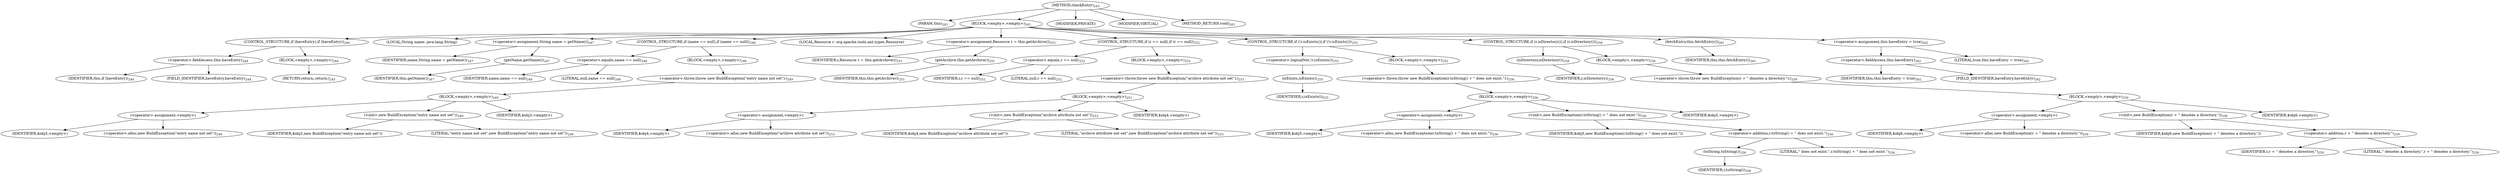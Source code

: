 digraph "checkEntry" {  
"480" [label = <(METHOD,checkEntry)<SUB>243</SUB>> ]
"59" [label = <(PARAM,this)<SUB>243</SUB>> ]
"481" [label = <(BLOCK,&lt;empty&gt;,&lt;empty&gt;)<SUB>243</SUB>> ]
"482" [label = <(CONTROL_STRUCTURE,if (haveEntry),if (haveEntry))<SUB>244</SUB>> ]
"483" [label = <(&lt;operator&gt;.fieldAccess,this.haveEntry)<SUB>244</SUB>> ]
"484" [label = <(IDENTIFIER,this,if (haveEntry))<SUB>244</SUB>> ]
"485" [label = <(FIELD_IDENTIFIER,haveEntry,haveEntry)<SUB>244</SUB>> ]
"486" [label = <(BLOCK,&lt;empty&gt;,&lt;empty&gt;)<SUB>244</SUB>> ]
"487" [label = <(RETURN,return;,return;)<SUB>245</SUB>> ]
"488" [label = <(LOCAL,String name: java.lang.String)> ]
"489" [label = <(&lt;operator&gt;.assignment,String name = getName())<SUB>247</SUB>> ]
"490" [label = <(IDENTIFIER,name,String name = getName())<SUB>247</SUB>> ]
"491" [label = <(getName,getName())<SUB>247</SUB>> ]
"58" [label = <(IDENTIFIER,this,getName())<SUB>247</SUB>> ]
"492" [label = <(CONTROL_STRUCTURE,if (name == null),if (name == null))<SUB>248</SUB>> ]
"493" [label = <(&lt;operator&gt;.equals,name == null)<SUB>248</SUB>> ]
"494" [label = <(IDENTIFIER,name,name == null)<SUB>248</SUB>> ]
"495" [label = <(LITERAL,null,name == null)<SUB>248</SUB>> ]
"496" [label = <(BLOCK,&lt;empty&gt;,&lt;empty&gt;)<SUB>248</SUB>> ]
"497" [label = <(&lt;operator&gt;.throw,throw new BuildException(&quot;entry name not set&quot;);)<SUB>249</SUB>> ]
"498" [label = <(BLOCK,&lt;empty&gt;,&lt;empty&gt;)<SUB>249</SUB>> ]
"499" [label = <(&lt;operator&gt;.assignment,&lt;empty&gt;)> ]
"500" [label = <(IDENTIFIER,$obj3,&lt;empty&gt;)> ]
"501" [label = <(&lt;operator&gt;.alloc,new BuildException(&quot;entry name not set&quot;))<SUB>249</SUB>> ]
"502" [label = <(&lt;init&gt;,new BuildException(&quot;entry name not set&quot;))<SUB>249</SUB>> ]
"503" [label = <(IDENTIFIER,$obj3,new BuildException(&quot;entry name not set&quot;))> ]
"504" [label = <(LITERAL,&quot;entry name not set&quot;,new BuildException(&quot;entry name not set&quot;))<SUB>249</SUB>> ]
"505" [label = <(IDENTIFIER,$obj3,&lt;empty&gt;)> ]
"506" [label = <(LOCAL,Resource r: org.apache.tools.ant.types.Resource)> ]
"507" [label = <(&lt;operator&gt;.assignment,Resource r = this.getArchive())<SUB>251</SUB>> ]
"508" [label = <(IDENTIFIER,r,Resource r = this.getArchive())<SUB>251</SUB>> ]
"509" [label = <(getArchive,this.getArchive())<SUB>251</SUB>> ]
"60" [label = <(IDENTIFIER,this,this.getArchive())<SUB>251</SUB>> ]
"510" [label = <(CONTROL_STRUCTURE,if (r == null),if (r == null))<SUB>252</SUB>> ]
"511" [label = <(&lt;operator&gt;.equals,r == null)<SUB>252</SUB>> ]
"512" [label = <(IDENTIFIER,r,r == null)<SUB>252</SUB>> ]
"513" [label = <(LITERAL,null,r == null)<SUB>252</SUB>> ]
"514" [label = <(BLOCK,&lt;empty&gt;,&lt;empty&gt;)<SUB>252</SUB>> ]
"515" [label = <(&lt;operator&gt;.throw,throw new BuildException(&quot;archive attribute not set&quot;);)<SUB>253</SUB>> ]
"516" [label = <(BLOCK,&lt;empty&gt;,&lt;empty&gt;)<SUB>253</SUB>> ]
"517" [label = <(&lt;operator&gt;.assignment,&lt;empty&gt;)> ]
"518" [label = <(IDENTIFIER,$obj4,&lt;empty&gt;)> ]
"519" [label = <(&lt;operator&gt;.alloc,new BuildException(&quot;archive attribute not set&quot;))<SUB>253</SUB>> ]
"520" [label = <(&lt;init&gt;,new BuildException(&quot;archive attribute not set&quot;))<SUB>253</SUB>> ]
"521" [label = <(IDENTIFIER,$obj4,new BuildException(&quot;archive attribute not set&quot;))> ]
"522" [label = <(LITERAL,&quot;archive attribute not set&quot;,new BuildException(&quot;archive attribute not set&quot;))<SUB>253</SUB>> ]
"523" [label = <(IDENTIFIER,$obj4,&lt;empty&gt;)> ]
"524" [label = <(CONTROL_STRUCTURE,if (!r.isExists()),if (!r.isExists()))<SUB>255</SUB>> ]
"525" [label = <(&lt;operator&gt;.logicalNot,!r.isExists())<SUB>255</SUB>> ]
"526" [label = <(isExists,isExists())<SUB>255</SUB>> ]
"527" [label = <(IDENTIFIER,r,isExists())<SUB>255</SUB>> ]
"528" [label = <(BLOCK,&lt;empty&gt;,&lt;empty&gt;)<SUB>255</SUB>> ]
"529" [label = <(&lt;operator&gt;.throw,throw new BuildException(r.toString() + &quot; does not exist.&quot;);)<SUB>256</SUB>> ]
"530" [label = <(BLOCK,&lt;empty&gt;,&lt;empty&gt;)<SUB>256</SUB>> ]
"531" [label = <(&lt;operator&gt;.assignment,&lt;empty&gt;)> ]
"532" [label = <(IDENTIFIER,$obj5,&lt;empty&gt;)> ]
"533" [label = <(&lt;operator&gt;.alloc,new BuildException(r.toString() + &quot; does not exist.&quot;))<SUB>256</SUB>> ]
"534" [label = <(&lt;init&gt;,new BuildException(r.toString() + &quot; does not exist.&quot;))<SUB>256</SUB>> ]
"535" [label = <(IDENTIFIER,$obj5,new BuildException(r.toString() + &quot; does not exist.&quot;))> ]
"536" [label = <(&lt;operator&gt;.addition,r.toString() + &quot; does not exist.&quot;)<SUB>256</SUB>> ]
"537" [label = <(toString,toString())<SUB>256</SUB>> ]
"538" [label = <(IDENTIFIER,r,toString())<SUB>256</SUB>> ]
"539" [label = <(LITERAL,&quot; does not exist.&quot;,r.toString() + &quot; does not exist.&quot;)<SUB>256</SUB>> ]
"540" [label = <(IDENTIFIER,$obj5,&lt;empty&gt;)> ]
"541" [label = <(CONTROL_STRUCTURE,if (r.isDirectory()),if (r.isDirectory()))<SUB>258</SUB>> ]
"542" [label = <(isDirectory,isDirectory())<SUB>258</SUB>> ]
"543" [label = <(IDENTIFIER,r,isDirectory())<SUB>258</SUB>> ]
"544" [label = <(BLOCK,&lt;empty&gt;,&lt;empty&gt;)<SUB>258</SUB>> ]
"545" [label = <(&lt;operator&gt;.throw,throw new BuildException(r + &quot; denotes a directory.&quot;);)<SUB>259</SUB>> ]
"546" [label = <(BLOCK,&lt;empty&gt;,&lt;empty&gt;)<SUB>259</SUB>> ]
"547" [label = <(&lt;operator&gt;.assignment,&lt;empty&gt;)> ]
"548" [label = <(IDENTIFIER,$obj6,&lt;empty&gt;)> ]
"549" [label = <(&lt;operator&gt;.alloc,new BuildException(r + &quot; denotes a directory.&quot;))<SUB>259</SUB>> ]
"550" [label = <(&lt;init&gt;,new BuildException(r + &quot; denotes a directory.&quot;))<SUB>259</SUB>> ]
"551" [label = <(IDENTIFIER,$obj6,new BuildException(r + &quot; denotes a directory.&quot;))> ]
"552" [label = <(&lt;operator&gt;.addition,r + &quot; denotes a directory.&quot;)<SUB>259</SUB>> ]
"553" [label = <(IDENTIFIER,r,r + &quot; denotes a directory.&quot;)<SUB>259</SUB>> ]
"554" [label = <(LITERAL,&quot; denotes a directory.&quot;,r + &quot; denotes a directory.&quot;)<SUB>259</SUB>> ]
"555" [label = <(IDENTIFIER,$obj6,&lt;empty&gt;)> ]
"556" [label = <(fetchEntry,this.fetchEntry())<SUB>261</SUB>> ]
"61" [label = <(IDENTIFIER,this,this.fetchEntry())<SUB>261</SUB>> ]
"557" [label = <(&lt;operator&gt;.assignment,this.haveEntry = true)<SUB>262</SUB>> ]
"558" [label = <(&lt;operator&gt;.fieldAccess,this.haveEntry)<SUB>262</SUB>> ]
"559" [label = <(IDENTIFIER,this,this.haveEntry = true)<SUB>262</SUB>> ]
"560" [label = <(FIELD_IDENTIFIER,haveEntry,haveEntry)<SUB>262</SUB>> ]
"561" [label = <(LITERAL,true,this.haveEntry = true)<SUB>262</SUB>> ]
"562" [label = <(MODIFIER,PRIVATE)> ]
"563" [label = <(MODIFIER,VIRTUAL)> ]
"564" [label = <(METHOD_RETURN,void)<SUB>243</SUB>> ]
  "480" -> "59" 
  "480" -> "481" 
  "480" -> "562" 
  "480" -> "563" 
  "480" -> "564" 
  "481" -> "482" 
  "481" -> "488" 
  "481" -> "489" 
  "481" -> "492" 
  "481" -> "506" 
  "481" -> "507" 
  "481" -> "510" 
  "481" -> "524" 
  "481" -> "541" 
  "481" -> "556" 
  "481" -> "557" 
  "482" -> "483" 
  "482" -> "486" 
  "483" -> "484" 
  "483" -> "485" 
  "486" -> "487" 
  "489" -> "490" 
  "489" -> "491" 
  "491" -> "58" 
  "492" -> "493" 
  "492" -> "496" 
  "493" -> "494" 
  "493" -> "495" 
  "496" -> "497" 
  "497" -> "498" 
  "498" -> "499" 
  "498" -> "502" 
  "498" -> "505" 
  "499" -> "500" 
  "499" -> "501" 
  "502" -> "503" 
  "502" -> "504" 
  "507" -> "508" 
  "507" -> "509" 
  "509" -> "60" 
  "510" -> "511" 
  "510" -> "514" 
  "511" -> "512" 
  "511" -> "513" 
  "514" -> "515" 
  "515" -> "516" 
  "516" -> "517" 
  "516" -> "520" 
  "516" -> "523" 
  "517" -> "518" 
  "517" -> "519" 
  "520" -> "521" 
  "520" -> "522" 
  "524" -> "525" 
  "524" -> "528" 
  "525" -> "526" 
  "526" -> "527" 
  "528" -> "529" 
  "529" -> "530" 
  "530" -> "531" 
  "530" -> "534" 
  "530" -> "540" 
  "531" -> "532" 
  "531" -> "533" 
  "534" -> "535" 
  "534" -> "536" 
  "536" -> "537" 
  "536" -> "539" 
  "537" -> "538" 
  "541" -> "542" 
  "541" -> "544" 
  "542" -> "543" 
  "544" -> "545" 
  "545" -> "546" 
  "546" -> "547" 
  "546" -> "550" 
  "546" -> "555" 
  "547" -> "548" 
  "547" -> "549" 
  "550" -> "551" 
  "550" -> "552" 
  "552" -> "553" 
  "552" -> "554" 
  "556" -> "61" 
  "557" -> "558" 
  "557" -> "561" 
  "558" -> "559" 
  "558" -> "560" 
}
